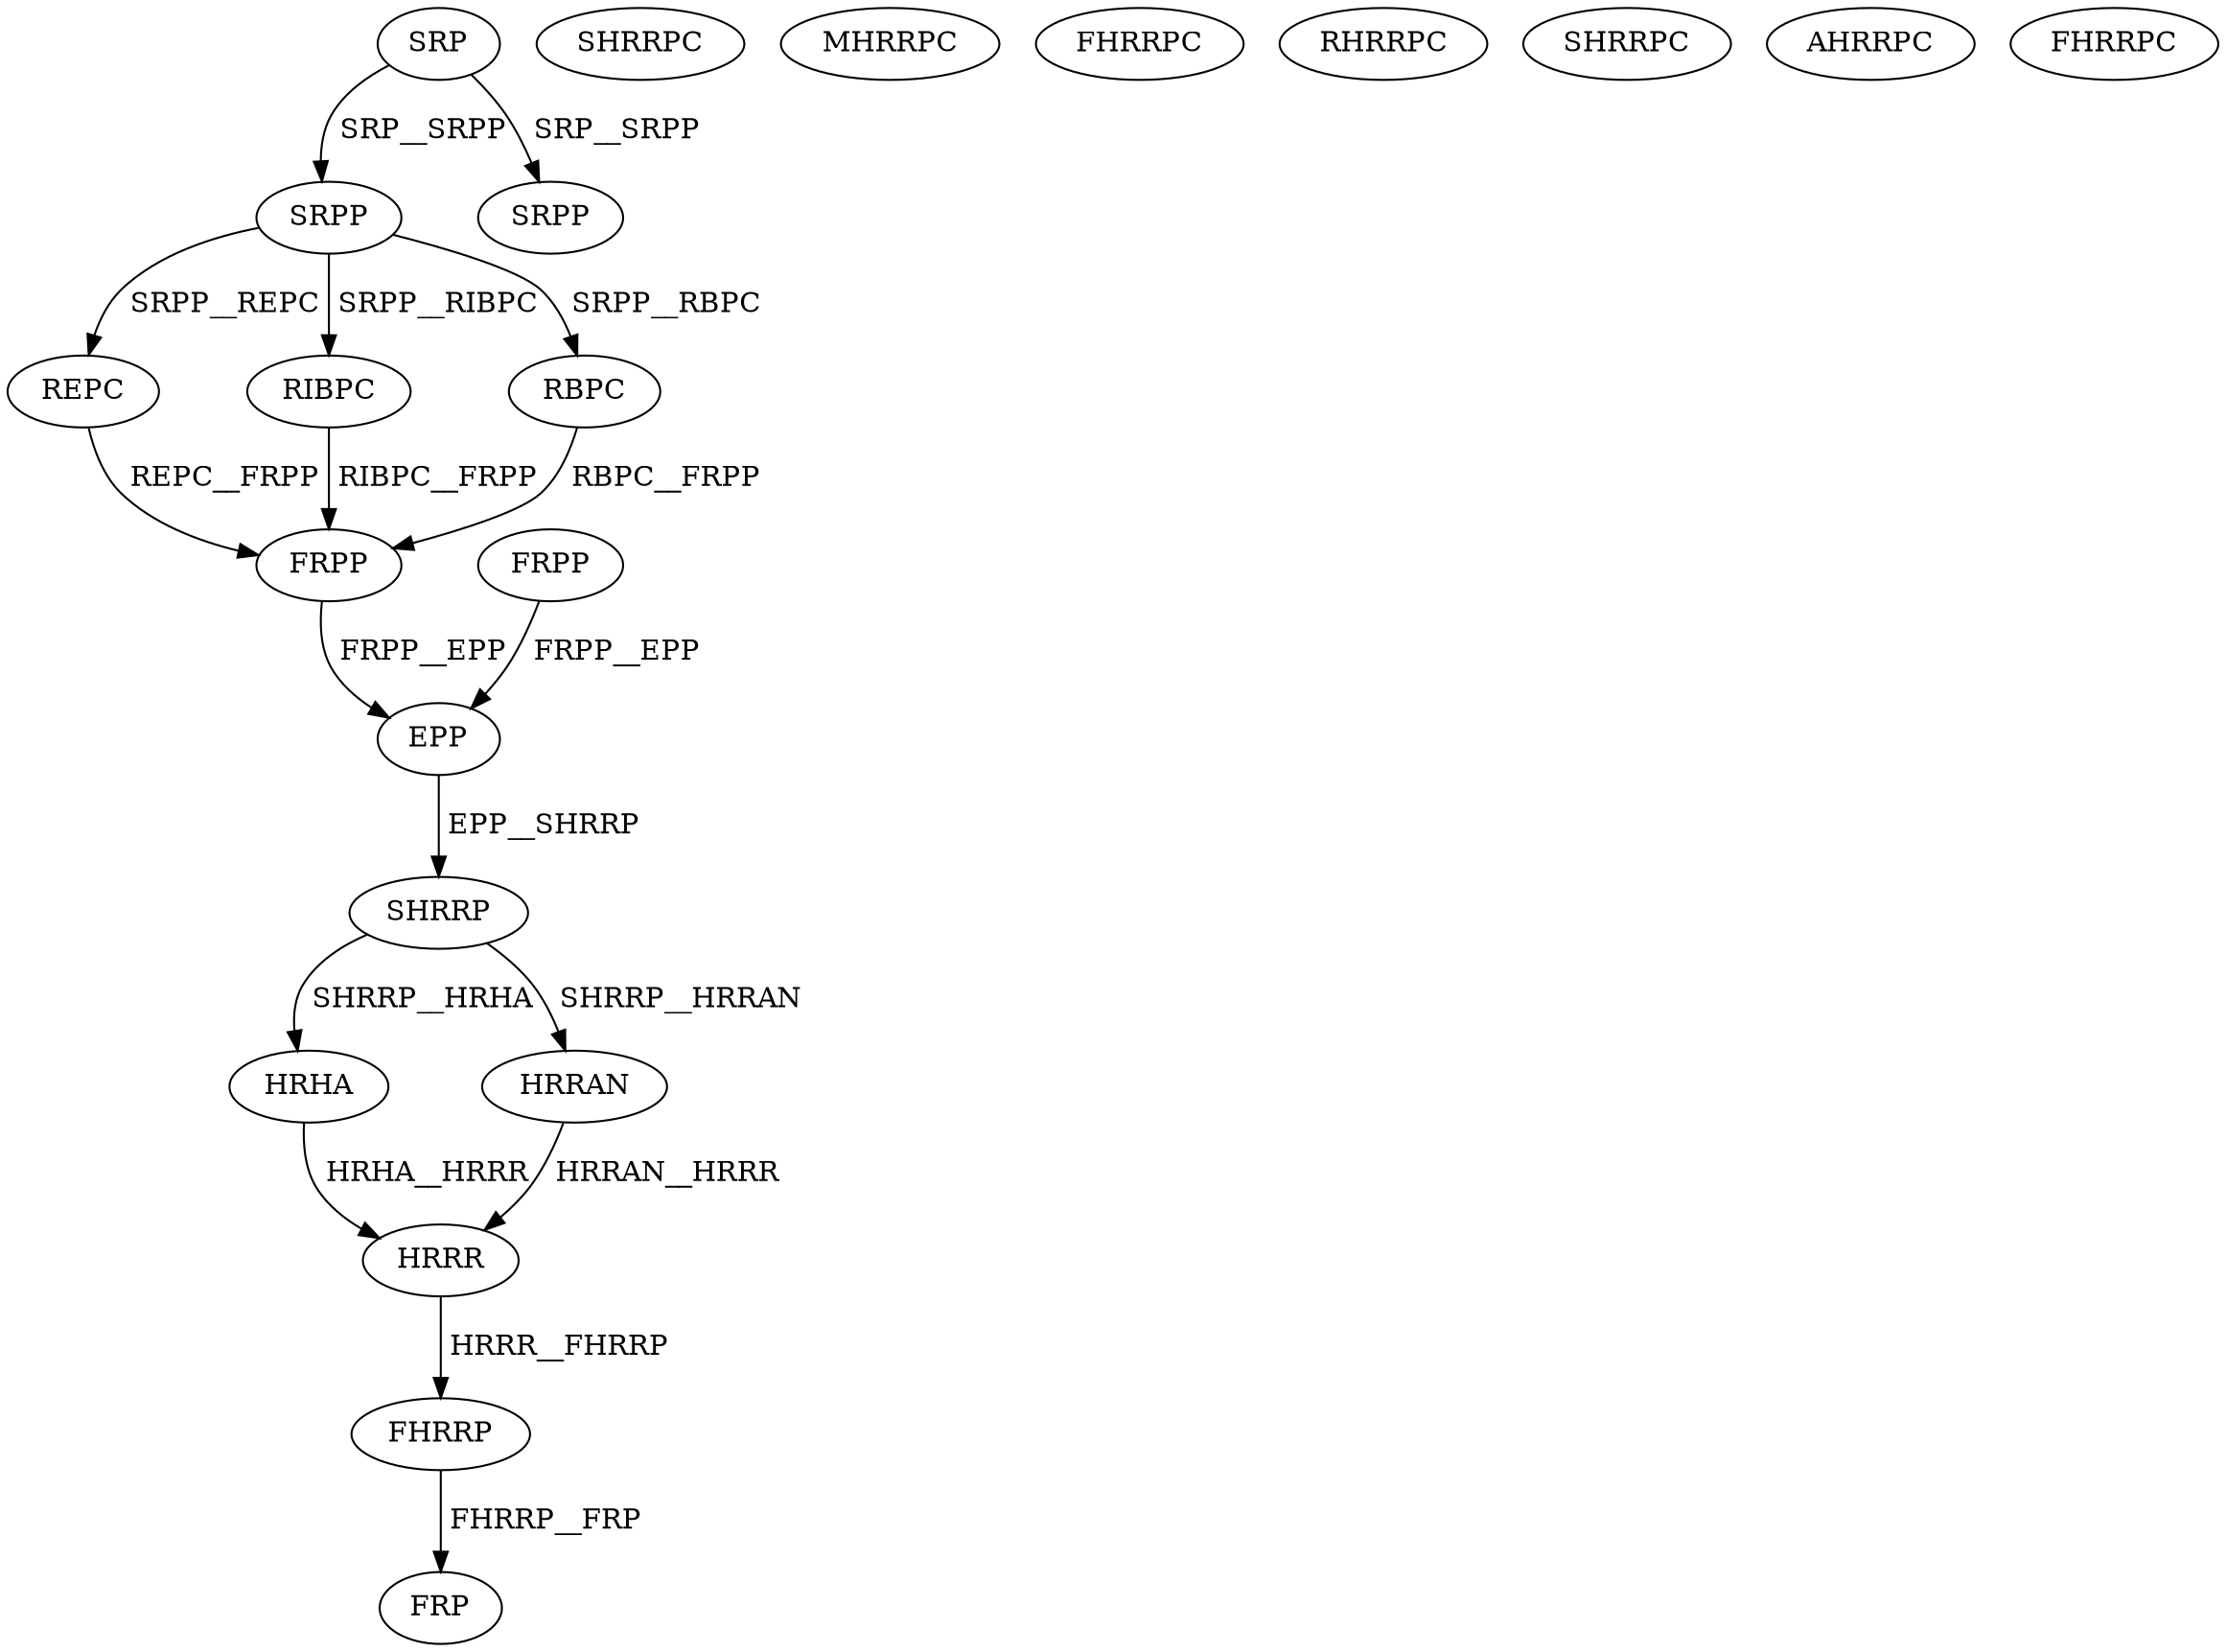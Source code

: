 digraph G { 
1 [label="SRP",color=black,fontcolor=black];
2 [label="SRPP",color=black,fontcolor=black];
3 [label="FRPP",color=black,fontcolor=black];
4 [label="REPC",color=black,fontcolor=black];
5 [label="RIBPC",color=black,fontcolor=black];
6 [label="RBPC",color=black,fontcolor=black];
7 [label="FRPP",color=black,fontcolor=black];
8 [label="SRPP",color=black,fontcolor=black];
9 [label="EPP",color=black,fontcolor=black];
10 [label="SHRRP",color=black,fontcolor=black];
11 [label="SHRRPC",color=black,fontcolor=black];
12 [label="MHRRPC",color=black,fontcolor=black];
13 [label="HRHA",color=black,fontcolor=black];
14 [label="FHRRPC",color=black,fontcolor=black];
15 [label="RHRRPC",color=black,fontcolor=black];
16 [label="HRRAN",color=black,fontcolor=black];
17 [label="SHRRPC",color=black,fontcolor=black];
18 [label="AHRRPC",color=black,fontcolor=black];
19 [label="FHRRPC",color=black,fontcolor=black];
20 [label="HRRR",color=black,fontcolor=black];
21 [label="FHRRP",color=black,fontcolor=black];
22 [label="FRP",color=black,fontcolor=black];
1->2[label=" SRP__SRPP",color=black,fontcolor=black];
1->8[label=" SRP__SRPP",color=black,fontcolor=black];
2->4[label=" SRPP__REPC",color=black,fontcolor=black];
2->5[label=" SRPP__RIBPC",color=black,fontcolor=black];
2->6[label=" SRPP__RBPC",color=black,fontcolor=black];
3->9[label=" FRPP__EPP",color=black,fontcolor=black];
4->7[label=" REPC__FRPP",color=black,fontcolor=black];
5->7[label=" RIBPC__FRPP",color=black,fontcolor=black];
6->7[label=" RBPC__FRPP",color=black,fontcolor=black];
7->9[label=" FRPP__EPP",color=black,fontcolor=black];
9->10[label=" EPP__SHRRP",color=black,fontcolor=black];
10->13[label=" SHRRP__HRHA",color=black,fontcolor=black];
10->16[label=" SHRRP__HRRAN",color=black,fontcolor=black];
13->20[label=" HRHA__HRRR",color=black,fontcolor=black];
16->20[label=" HRRAN__HRRR",color=black,fontcolor=black];
20->21[label=" HRRR__FHRRP",color=black,fontcolor=black];
21->22[label=" FHRRP__FRP",color=black,fontcolor=black];
}
